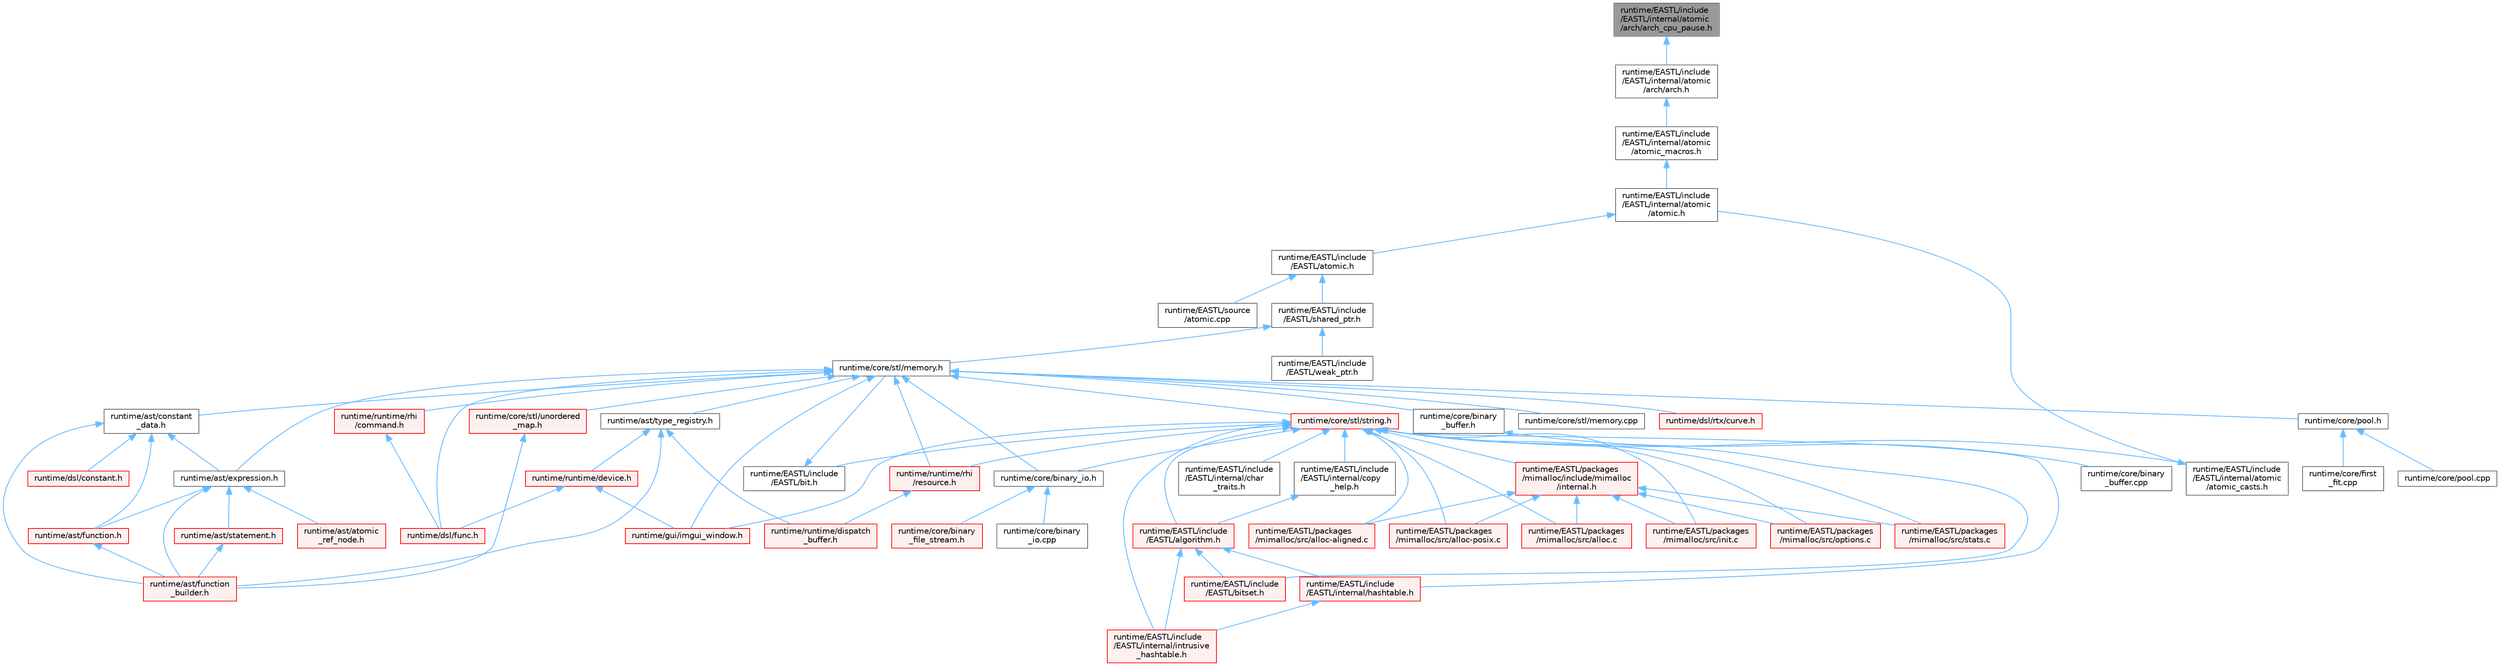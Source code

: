 digraph "runtime/EASTL/include/EASTL/internal/atomic/arch/arch_cpu_pause.h"
{
 // LATEX_PDF_SIZE
  bgcolor="transparent";
  edge [fontname=Helvetica,fontsize=10,labelfontname=Helvetica,labelfontsize=10];
  node [fontname=Helvetica,fontsize=10,shape=box,height=0.2,width=0.4];
  Node1 [id="Node000001",label="runtime/EASTL/include\l/EASTL/internal/atomic\l/arch/arch_cpu_pause.h",height=0.2,width=0.4,color="gray40", fillcolor="grey60", style="filled", fontcolor="black",tooltip=" "];
  Node1 -> Node2 [id="edge77_Node000001_Node000002",dir="back",color="steelblue1",style="solid",tooltip=" "];
  Node2 [id="Node000002",label="runtime/EASTL/include\l/EASTL/internal/atomic\l/arch/arch.h",height=0.2,width=0.4,color="grey40", fillcolor="white", style="filled",URL="$arch_8h.html",tooltip=" "];
  Node2 -> Node3 [id="edge78_Node000002_Node000003",dir="back",color="steelblue1",style="solid",tooltip=" "];
  Node3 [id="Node000003",label="runtime/EASTL/include\l/EASTL/internal/atomic\l/atomic_macros.h",height=0.2,width=0.4,color="grey40", fillcolor="white", style="filled",URL="$atomic__macros_8h.html",tooltip=" "];
  Node3 -> Node4 [id="edge79_Node000003_Node000004",dir="back",color="steelblue1",style="solid",tooltip=" "];
  Node4 [id="Node000004",label="runtime/EASTL/include\l/EASTL/internal/atomic\l/atomic.h",height=0.2,width=0.4,color="grey40", fillcolor="white", style="filled",URL="$_e_a_s_t_l_2include_2_e_a_s_t_l_2internal_2atomic_2atomic_8h.html",tooltip=" "];
  Node4 -> Node5 [id="edge80_Node000004_Node000005",dir="back",color="steelblue1",style="solid",tooltip=" "];
  Node5 [id="Node000005",label="runtime/EASTL/include\l/EASTL/atomic.h",height=0.2,width=0.4,color="grey40", fillcolor="white", style="filled",URL="$_e_a_s_t_l_2include_2_e_a_s_t_l_2atomic_8h.html",tooltip=" "];
  Node5 -> Node6 [id="edge81_Node000005_Node000006",dir="back",color="steelblue1",style="solid",tooltip=" "];
  Node6 [id="Node000006",label="runtime/EASTL/include\l/EASTL/shared_ptr.h",height=0.2,width=0.4,color="grey40", fillcolor="white", style="filled",URL="$shared__ptr_8h.html",tooltip=" "];
  Node6 -> Node7 [id="edge82_Node000006_Node000007",dir="back",color="steelblue1",style="solid",tooltip=" "];
  Node7 [id="Node000007",label="runtime/EASTL/include\l/EASTL/weak_ptr.h",height=0.2,width=0.4,color="grey40", fillcolor="white", style="filled",URL="$weak__ptr_8h.html",tooltip=" "];
  Node6 -> Node8 [id="edge83_Node000006_Node000008",dir="back",color="steelblue1",style="solid",tooltip=" "];
  Node8 [id="Node000008",label="runtime/core/stl/memory.h",height=0.2,width=0.4,color="grey40", fillcolor="white", style="filled",URL="$core_2stl_2memory_8h.html",tooltip=" "];
  Node8 -> Node9 [id="edge84_Node000008_Node000009",dir="back",color="steelblue1",style="solid",tooltip=" "];
  Node9 [id="Node000009",label="runtime/ast/constant\l_data.h",height=0.2,width=0.4,color="grey40", fillcolor="white", style="filled",URL="$constant__data_8h.html",tooltip=" "];
  Node9 -> Node10 [id="edge85_Node000009_Node000010",dir="back",color="steelblue1",style="solid",tooltip=" "];
  Node10 [id="Node000010",label="runtime/ast/expression.h",height=0.2,width=0.4,color="grey40", fillcolor="white", style="filled",URL="$expression_8h.html",tooltip=" "];
  Node10 -> Node11 [id="edge86_Node000010_Node000011",dir="back",color="steelblue1",style="solid",tooltip=" "];
  Node11 [id="Node000011",label="runtime/ast/atomic\l_ref_node.h",height=0.2,width=0.4,color="red", fillcolor="#FFF0F0", style="filled",URL="$atomic__ref__node_8h.html",tooltip=" "];
  Node10 -> Node31 [id="edge87_Node000010_Node000031",dir="back",color="steelblue1",style="solid",tooltip=" "];
  Node31 [id="Node000031",label="runtime/ast/function.h",height=0.2,width=0.4,color="red", fillcolor="#FFF0F0", style="filled",URL="$ast_2function_8h.html",tooltip=" "];
  Node31 -> Node33 [id="edge88_Node000031_Node000033",dir="back",color="steelblue1",style="solid",tooltip=" "];
  Node33 [id="Node000033",label="runtime/ast/function\l_builder.h",height=0.2,width=0.4,color="red", fillcolor="#FFF0F0", style="filled",URL="$function__builder_8h.html",tooltip=" "];
  Node10 -> Node33 [id="edge89_Node000010_Node000033",dir="back",color="steelblue1",style="solid",tooltip=" "];
  Node10 -> Node60 [id="edge90_Node000010_Node000060",dir="back",color="steelblue1",style="solid",tooltip=" "];
  Node60 [id="Node000060",label="runtime/ast/statement.h",height=0.2,width=0.4,color="red", fillcolor="#FFF0F0", style="filled",URL="$statement_8h.html",tooltip=" "];
  Node60 -> Node33 [id="edge91_Node000060_Node000033",dir="back",color="steelblue1",style="solid",tooltip=" "];
  Node9 -> Node31 [id="edge92_Node000009_Node000031",dir="back",color="steelblue1",style="solid",tooltip=" "];
  Node9 -> Node33 [id="edge93_Node000009_Node000033",dir="back",color="steelblue1",style="solid",tooltip=" "];
  Node9 -> Node35 [id="edge94_Node000009_Node000035",dir="back",color="steelblue1",style="solid",tooltip=" "];
  Node35 [id="Node000035",label="runtime/dsl/constant.h",height=0.2,width=0.4,color="red", fillcolor="#FFF0F0", style="filled",URL="$constant_8h.html",tooltip=" "];
  Node8 -> Node10 [id="edge95_Node000008_Node000010",dir="back",color="steelblue1",style="solid",tooltip=" "];
  Node8 -> Node61 [id="edge96_Node000008_Node000061",dir="back",color="steelblue1",style="solid",tooltip=" "];
  Node61 [id="Node000061",label="runtime/ast/type_registry.h",height=0.2,width=0.4,color="grey40", fillcolor="white", style="filled",URL="$type__registry_8h.html",tooltip=" "];
  Node61 -> Node33 [id="edge97_Node000061_Node000033",dir="back",color="steelblue1",style="solid",tooltip=" "];
  Node61 -> Node51 [id="edge98_Node000061_Node000051",dir="back",color="steelblue1",style="solid",tooltip=" "];
  Node51 [id="Node000051",label="runtime/runtime/device.h",height=0.2,width=0.4,color="red", fillcolor="#FFF0F0", style="filled",URL="$device_8h.html",tooltip=" "];
  Node51 -> Node14 [id="edge99_Node000051_Node000014",dir="back",color="steelblue1",style="solid",tooltip=" "];
  Node14 [id="Node000014",label="runtime/dsl/func.h",height=0.2,width=0.4,color="red", fillcolor="#FFF0F0", style="filled",URL="$func_8h.html",tooltip=" "];
  Node51 -> Node52 [id="edge100_Node000051_Node000052",dir="back",color="steelblue1",style="solid",tooltip=" "];
  Node52 [id="Node000052",label="runtime/gui/imgui_window.h",height=0.2,width=0.4,color="red", fillcolor="#FFF0F0", style="filled",URL="$imgui__window_8h.html",tooltip=" "];
  Node61 -> Node53 [id="edge101_Node000061_Node000053",dir="back",color="steelblue1",style="solid",tooltip=" "];
  Node53 [id="Node000053",label="runtime/runtime/dispatch\l_buffer.h",height=0.2,width=0.4,color="red", fillcolor="#FFF0F0", style="filled",URL="$dispatch__buffer_8h.html",tooltip=" "];
  Node8 -> Node62 [id="edge102_Node000008_Node000062",dir="back",color="steelblue1",style="solid",tooltip=" "];
  Node62 [id="Node000062",label="runtime/core/binary\l_buffer.h",height=0.2,width=0.4,color="grey40", fillcolor="white", style="filled",URL="$binary__buffer_8h.html",tooltip=" "];
  Node62 -> Node63 [id="edge103_Node000062_Node000063",dir="back",color="steelblue1",style="solid",tooltip=" "];
  Node63 [id="Node000063",label="runtime/core/binary\l_buffer.cpp",height=0.2,width=0.4,color="grey40", fillcolor="white", style="filled",URL="$binary__buffer_8cpp.html",tooltip=" "];
  Node8 -> Node64 [id="edge104_Node000008_Node000064",dir="back",color="steelblue1",style="solid",tooltip=" "];
  Node64 [id="Node000064",label="runtime/core/binary_io.h",height=0.2,width=0.4,color="grey40", fillcolor="white", style="filled",URL="$binary__io_8h.html",tooltip=" "];
  Node64 -> Node65 [id="edge105_Node000064_Node000065",dir="back",color="steelblue1",style="solid",tooltip=" "];
  Node65 [id="Node000065",label="runtime/core/binary\l_file_stream.h",height=0.2,width=0.4,color="red", fillcolor="#FFF0F0", style="filled",URL="$binary__file__stream_8h.html",tooltip=" "];
  Node64 -> Node67 [id="edge106_Node000064_Node000067",dir="back",color="steelblue1",style="solid",tooltip=" "];
  Node67 [id="Node000067",label="runtime/core/binary\l_io.cpp",height=0.2,width=0.4,color="grey40", fillcolor="white", style="filled",URL="$binary__io_8cpp.html",tooltip=" "];
  Node8 -> Node68 [id="edge107_Node000008_Node000068",dir="back",color="steelblue1",style="solid",tooltip=" "];
  Node68 [id="Node000068",label="runtime/core/pool.h",height=0.2,width=0.4,color="grey40", fillcolor="white", style="filled",URL="$core_2pool_8h.html",tooltip=" "];
  Node68 -> Node69 [id="edge108_Node000068_Node000069",dir="back",color="steelblue1",style="solid",tooltip=" "];
  Node69 [id="Node000069",label="runtime/core/first\l_fit.cpp",height=0.2,width=0.4,color="grey40", fillcolor="white", style="filled",URL="$first__fit_8cpp.html",tooltip=" "];
  Node68 -> Node70 [id="edge109_Node000068_Node000070",dir="back",color="steelblue1",style="solid",tooltip=" "];
  Node70 [id="Node000070",label="runtime/core/pool.cpp",height=0.2,width=0.4,color="grey40", fillcolor="white", style="filled",URL="$pool_8cpp.html",tooltip=" "];
  Node8 -> Node71 [id="edge110_Node000008_Node000071",dir="back",color="steelblue1",style="solid",tooltip=" "];
  Node71 [id="Node000071",label="runtime/core/stl/memory.cpp",height=0.2,width=0.4,color="grey40", fillcolor="white", style="filled",URL="$core_2stl_2memory_8cpp.html",tooltip=" "];
  Node8 -> Node72 [id="edge111_Node000008_Node000072",dir="back",color="steelblue1",style="solid",tooltip=" "];
  Node72 [id="Node000072",label="runtime/core/stl/string.h",height=0.2,width=0.4,color="red", fillcolor="#FFF0F0", style="filled",URL="$string_8h.html",tooltip=" "];
  Node72 -> Node73 [id="edge112_Node000072_Node000073",dir="back",color="steelblue1",style="solid",tooltip=" "];
  Node73 [id="Node000073",label="runtime/EASTL/include\l/EASTL/algorithm.h",height=0.2,width=0.4,color="red", fillcolor="#FFF0F0", style="filled",URL="$_e_a_s_t_l_2include_2_e_a_s_t_l_2algorithm_8h.html",tooltip=" "];
  Node73 -> Node85 [id="edge113_Node000073_Node000085",dir="back",color="steelblue1",style="solid",tooltip=" "];
  Node85 [id="Node000085",label="runtime/EASTL/include\l/EASTL/bitset.h",height=0.2,width=0.4,color="red", fillcolor="#FFF0F0", style="filled",URL="$bitset_8h.html",tooltip=" "];
  Node73 -> Node103 [id="edge114_Node000073_Node000103",dir="back",color="steelblue1",style="solid",tooltip=" "];
  Node103 [id="Node000103",label="runtime/EASTL/include\l/EASTL/internal/hashtable.h",height=0.2,width=0.4,color="red", fillcolor="#FFF0F0", style="filled",URL="$hashtable_8h.html",tooltip=" "];
  Node103 -> Node113 [id="edge115_Node000103_Node000113",dir="back",color="steelblue1",style="solid",tooltip=" "];
  Node113 [id="Node000113",label="runtime/EASTL/include\l/EASTL/internal/intrusive\l_hashtable.h",height=0.2,width=0.4,color="red", fillcolor="#FFF0F0", style="filled",URL="$intrusive__hashtable_8h.html",tooltip=" "];
  Node73 -> Node113 [id="edge116_Node000073_Node000113",dir="back",color="steelblue1",style="solid",tooltip=" "];
  Node72 -> Node170 [id="edge117_Node000072_Node000170",dir="back",color="steelblue1",style="solid",tooltip=" "];
  Node170 [id="Node000170",label="runtime/EASTL/include\l/EASTL/bit.h",height=0.2,width=0.4,color="grey40", fillcolor="white", style="filled",URL="$bit_8h.html",tooltip=" "];
  Node170 -> Node8 [id="edge118_Node000170_Node000008",dir="back",color="steelblue1",style="solid",tooltip=" "];
  Node72 -> Node85 [id="edge119_Node000072_Node000085",dir="back",color="steelblue1",style="solid",tooltip=" "];
  Node72 -> Node171 [id="edge120_Node000072_Node000171",dir="back",color="steelblue1",style="solid",tooltip=" "];
  Node171 [id="Node000171",label="runtime/EASTL/include\l/EASTL/internal/atomic\l/atomic_casts.h",height=0.2,width=0.4,color="grey40", fillcolor="white", style="filled",URL="$atomic__casts_8h.html",tooltip=" "];
  Node171 -> Node4 [id="edge121_Node000171_Node000004",dir="back",color="steelblue1",style="solid",tooltip=" "];
  Node72 -> Node172 [id="edge122_Node000072_Node000172",dir="back",color="steelblue1",style="solid",tooltip=" "];
  Node172 [id="Node000172",label="runtime/EASTL/include\l/EASTL/internal/char\l_traits.h",height=0.2,width=0.4,color="grey40", fillcolor="white", style="filled",URL="$char__traits_8h.html",tooltip=" "];
  Node72 -> Node173 [id="edge123_Node000072_Node000173",dir="back",color="steelblue1",style="solid",tooltip=" "];
  Node173 [id="Node000173",label="runtime/EASTL/include\l/EASTL/internal/copy\l_help.h",height=0.2,width=0.4,color="grey40", fillcolor="white", style="filled",URL="$copy__help_8h.html",tooltip=" "];
  Node173 -> Node73 [id="edge124_Node000173_Node000073",dir="back",color="steelblue1",style="solid",tooltip=" "];
  Node72 -> Node103 [id="edge125_Node000072_Node000103",dir="back",color="steelblue1",style="solid",tooltip=" "];
  Node72 -> Node113 [id="edge126_Node000072_Node000113",dir="back",color="steelblue1",style="solid",tooltip=" "];
  Node72 -> Node174 [id="edge127_Node000072_Node000174",dir="back",color="steelblue1",style="solid",tooltip=" "];
  Node174 [id="Node000174",label="runtime/EASTL/packages\l/mimalloc/include/mimalloc\l/internal.h",height=0.2,width=0.4,color="red", fillcolor="#FFF0F0", style="filled",URL="$_e_a_s_t_l_2packages_2mimalloc_2include_2mimalloc_2internal_8h.html",tooltip=" "];
  Node174 -> Node175 [id="edge128_Node000174_Node000175",dir="back",color="steelblue1",style="solid",tooltip=" "];
  Node175 [id="Node000175",label="runtime/EASTL/packages\l/mimalloc/src/alloc-aligned.c",height=0.2,width=0.4,color="red", fillcolor="#FFF0F0", style="filled",URL="$alloc-aligned_8c.html",tooltip=" "];
  Node174 -> Node178 [id="edge129_Node000174_Node000178",dir="back",color="steelblue1",style="solid",tooltip=" "];
  Node178 [id="Node000178",label="runtime/EASTL/packages\l/mimalloc/src/alloc-posix.c",height=0.2,width=0.4,color="red", fillcolor="#FFF0F0", style="filled",URL="$alloc-posix_8c.html",tooltip=" "];
  Node174 -> Node179 [id="edge130_Node000174_Node000179",dir="back",color="steelblue1",style="solid",tooltip=" "];
  Node179 [id="Node000179",label="runtime/EASTL/packages\l/mimalloc/src/alloc.c",height=0.2,width=0.4,color="red", fillcolor="#FFF0F0", style="filled",URL="$alloc_8c.html",tooltip=" "];
  Node174 -> Node185 [id="edge131_Node000174_Node000185",dir="back",color="steelblue1",style="solid",tooltip=" "];
  Node185 [id="Node000185",label="runtime/EASTL/packages\l/mimalloc/src/init.c",height=0.2,width=0.4,color="red", fillcolor="#FFF0F0", style="filled",URL="$_e_a_s_t_l_2packages_2mimalloc_2src_2init_8c.html",tooltip=" "];
  Node174 -> Node187 [id="edge132_Node000174_Node000187",dir="back",color="steelblue1",style="solid",tooltip=" "];
  Node187 [id="Node000187",label="runtime/EASTL/packages\l/mimalloc/src/options.c",height=0.2,width=0.4,color="red", fillcolor="#FFF0F0", style="filled",URL="$options_8c.html",tooltip=" "];
  Node174 -> Node200 [id="edge133_Node000174_Node000200",dir="back",color="steelblue1",style="solid",tooltip=" "];
  Node200 [id="Node000200",label="runtime/EASTL/packages\l/mimalloc/src/stats.c",height=0.2,width=0.4,color="red", fillcolor="#FFF0F0", style="filled",URL="$stats_8c.html",tooltip=" "];
  Node72 -> Node175 [id="edge134_Node000072_Node000175",dir="back",color="steelblue1",style="solid",tooltip=" "];
  Node72 -> Node178 [id="edge135_Node000072_Node000178",dir="back",color="steelblue1",style="solid",tooltip=" "];
  Node72 -> Node179 [id="edge136_Node000072_Node000179",dir="back",color="steelblue1",style="solid",tooltip=" "];
  Node72 -> Node185 [id="edge137_Node000072_Node000185",dir="back",color="steelblue1",style="solid",tooltip=" "];
  Node72 -> Node187 [id="edge138_Node000072_Node000187",dir="back",color="steelblue1",style="solid",tooltip=" "];
  Node72 -> Node200 [id="edge139_Node000072_Node000200",dir="back",color="steelblue1",style="solid",tooltip=" "];
  Node72 -> Node64 [id="edge140_Node000072_Node000064",dir="back",color="steelblue1",style="solid",tooltip=" "];
  Node72 -> Node52 [id="edge141_Node000072_Node000052",dir="back",color="steelblue1",style="solid",tooltip=" "];
  Node72 -> Node217 [id="edge142_Node000072_Node000217",dir="back",color="steelblue1",style="solid",tooltip=" "];
  Node217 [id="Node000217",label="runtime/runtime/rhi\l/resource.h",height=0.2,width=0.4,color="red", fillcolor="#FFF0F0", style="filled",URL="$runtime_2rhi_2resource_8h.html",tooltip=" "];
  Node217 -> Node53 [id="edge143_Node000217_Node000053",dir="back",color="steelblue1",style="solid",tooltip=" "];
  Node8 -> Node93 [id="edge144_Node000008_Node000093",dir="back",color="steelblue1",style="solid",tooltip=" "];
  Node93 [id="Node000093",label="runtime/core/stl/unordered\l_map.h",height=0.2,width=0.4,color="red", fillcolor="#FFF0F0", style="filled",URL="$core_2stl_2unordered__map_8h.html",tooltip=" "];
  Node93 -> Node33 [id="edge145_Node000093_Node000033",dir="back",color="steelblue1",style="solid",tooltip=" "];
  Node8 -> Node14 [id="edge146_Node000008_Node000014",dir="back",color="steelblue1",style="solid",tooltip=" "];
  Node8 -> Node43 [id="edge147_Node000008_Node000043",dir="back",color="steelblue1",style="solid",tooltip=" "];
  Node43 [id="Node000043",label="runtime/dsl/rtx/curve.h",height=0.2,width=0.4,color="red", fillcolor="#FFF0F0", style="filled",URL="$dsl_2rtx_2curve_8h.html",tooltip=" "];
  Node8 -> Node52 [id="edge148_Node000008_Node000052",dir="back",color="steelblue1",style="solid",tooltip=" "];
  Node8 -> Node78 [id="edge149_Node000008_Node000078",dir="back",color="steelblue1",style="solid",tooltip=" "];
  Node78 [id="Node000078",label="runtime/runtime/rhi\l/command.h",height=0.2,width=0.4,color="red", fillcolor="#FFF0F0", style="filled",URL="$command_8h.html",tooltip=" "];
  Node78 -> Node14 [id="edge150_Node000078_Node000014",dir="back",color="steelblue1",style="solid",tooltip=" "];
  Node8 -> Node217 [id="edge151_Node000008_Node000217",dir="back",color="steelblue1",style="solid",tooltip=" "];
  Node5 -> Node475 [id="edge152_Node000005_Node000475",dir="back",color="steelblue1",style="solid",tooltip=" "];
  Node475 [id="Node000475",label="runtime/EASTL/source\l/atomic.cpp",height=0.2,width=0.4,color="grey40", fillcolor="white", style="filled",URL="$atomic_8cpp.html",tooltip=" "];
}
